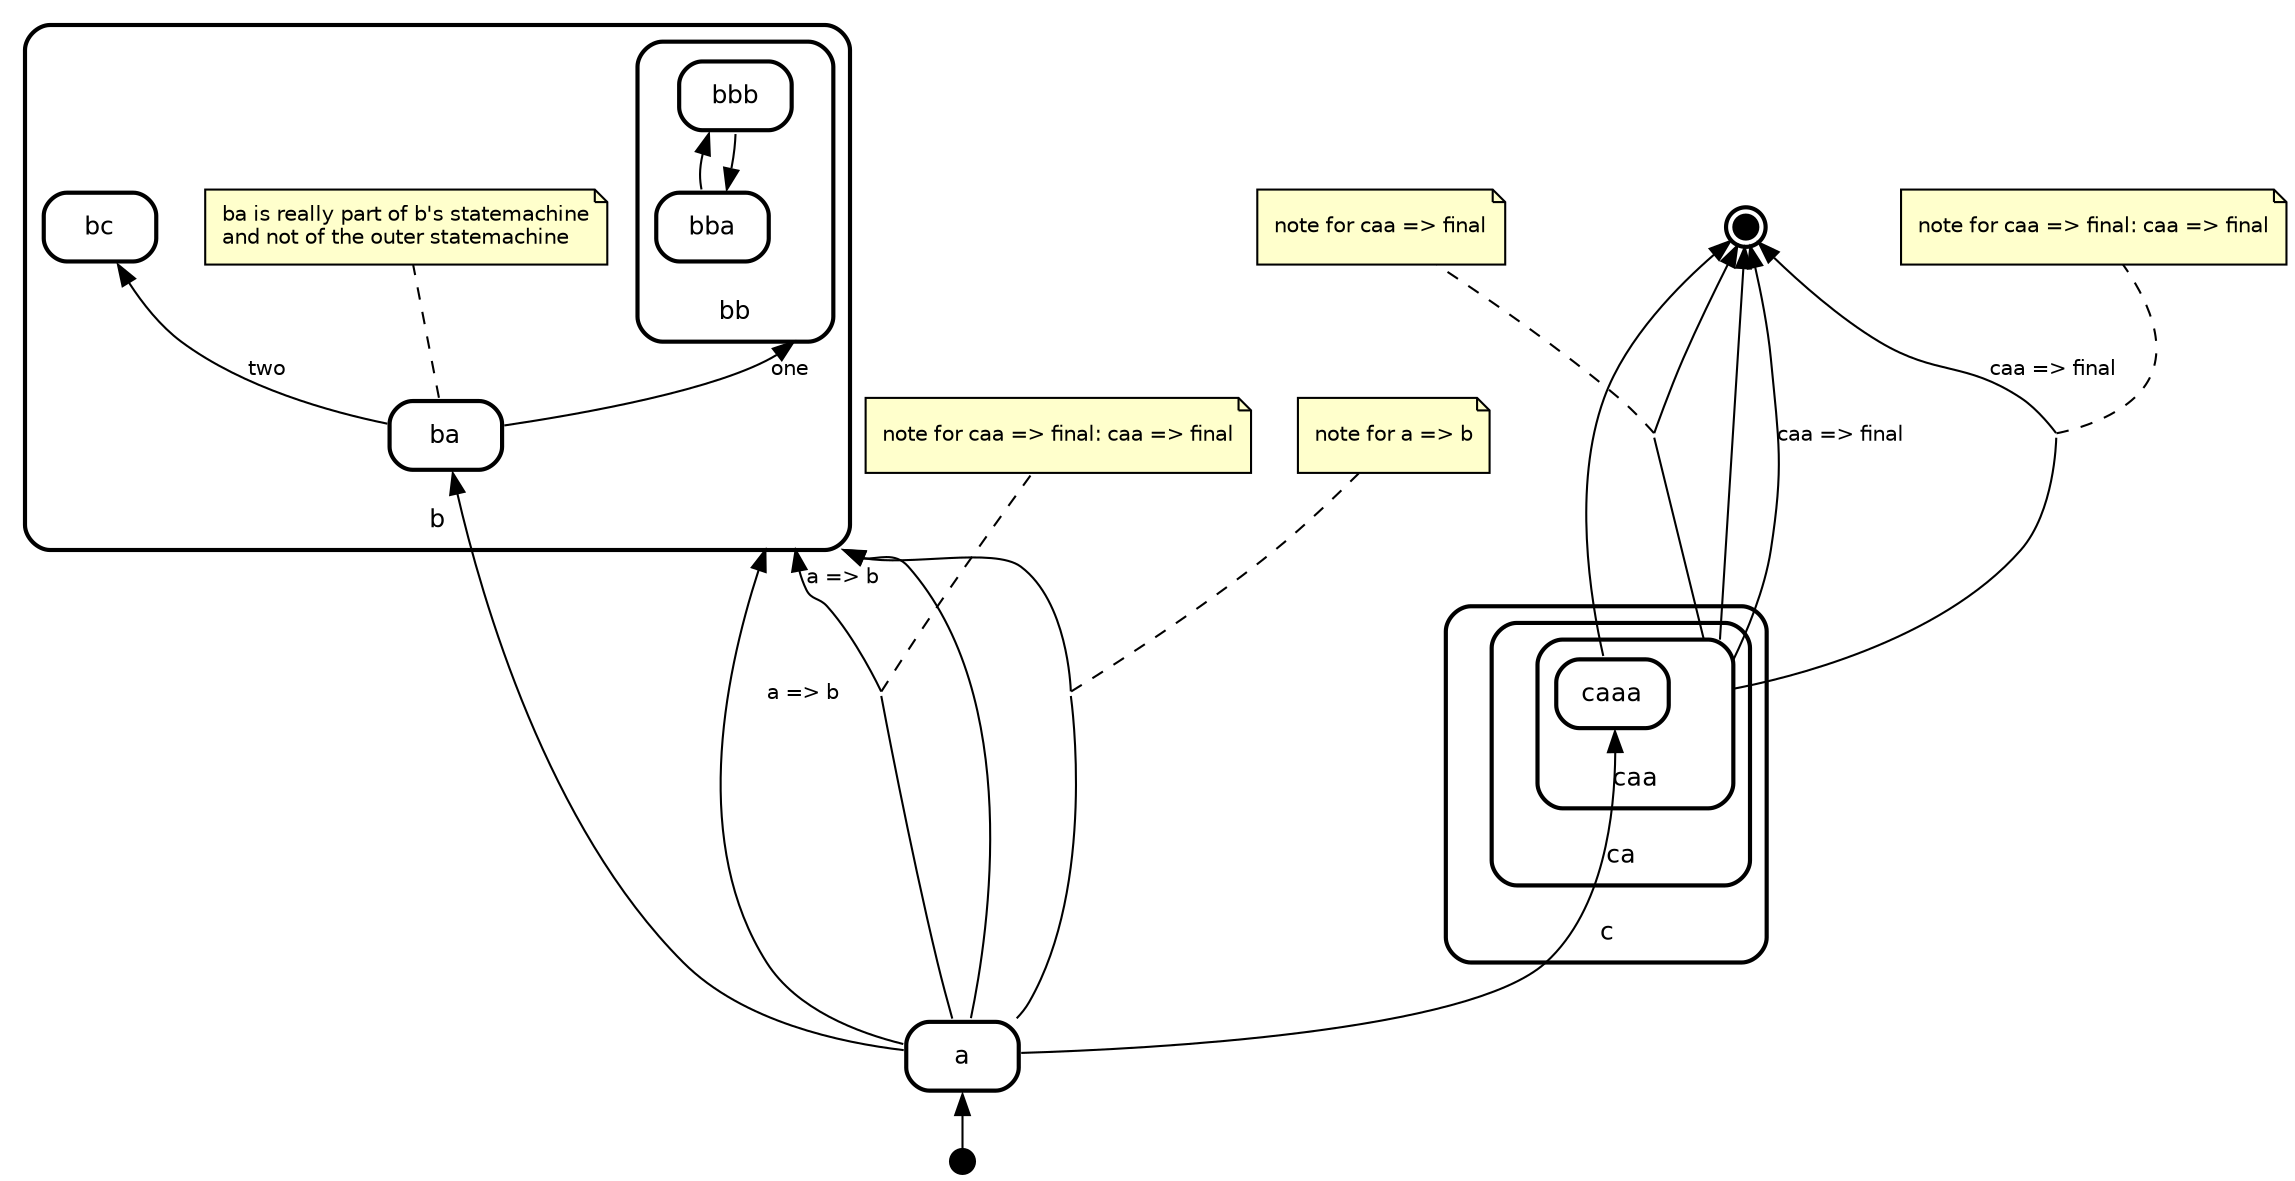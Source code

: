 digraph "state transitions" {
  fontname="Helvetica" fontsize=12 penwidth=2.0 splines=true ordering=out compound=true overlap=scale nodesep=0.3 ranksep=0.1 rankdir=BT
  node [shape=plaintext style=filled fillcolor="#FFFFFF01" fontname=Helvetica fontsize=12 penwidth=2.0]
  edge [fontname=Helvetica fontsize=10]

  "a" [margin=0 class="state regular" color="black" label= <
    <table align="center" cellborder="0" border="2" style="rounded" width="48">
      <tr><td width="48" cellpadding="7">a</td></tr>
    </table>
  >]
  subgraph "cluster_b" {
    class="state regular" color="black" label= <
    <table cellborder="0" border="0">
      <tr><td>b</td></tr>
    </table>
    > style=rounded penwidth=2.0
    "b" [shape=point style=invis margin=0 width=0 height=0 fixedsize=true]
      "ba" [margin=0 class="state regular" color="black" label= <
        <table align="center" cellborder="0" border="2" style="rounded" width="48">
          <tr><td width="48" cellpadding="7">ba</td></tr>
        </table>
      >]
      "note_ba" [color=black fontcolor=black label="ba is really part of b's statemachine\land not of the outer statemachine\l" shape=note fontsize=10 fillcolor="#ffffcc" penwidth=1.0]
      "ba" -> "note_ba" [style=dashed arrowtail=none arrowhead=none]
      subgraph "cluster_bb" {
        class="state regular" color="black" label= <
        <table cellborder="0" border="0">
          <tr><td>bb</td></tr>
        </table>
        > style=rounded penwidth=2.0
        "bb" [shape=point style=invis margin=0 width=0 height=0 fixedsize=true]
          "bba" [margin=0 class="state regular" color="black" label= <
            <table align="center" cellborder="0" border="2" style="rounded" width="48">
              <tr><td width="48" cellpadding="7">bba</td></tr>
            </table>
          >]
          "bbb" [margin=0 class="state regular" color="black" label= <
            <table align="center" cellborder="0" border="2" style="rounded" width="48">
              <tr><td width="48" cellpadding="7">bbb</td></tr>
            </table>
          >]

      }
      "bc" [margin=0 class="state regular" color="black" label= <
        <table align="center" cellborder="0" border="2" style="rounded" width="48">
          <tr><td width="48" cellpadding="7">bc</td></tr>
        </table>
      >]

  }
  subgraph "cluster_c" {
    class="state regular" color="black" label= <
    <table cellborder="0" border="0">
      <tr><td>c</td></tr>
    </table>
    > style=rounded penwidth=2.0
    "c" [shape=point style=invis margin=0 width=0 height=0 fixedsize=true]
      subgraph "cluster_ca" {
        class="state regular" color="black" label= <
        <table cellborder="0" border="0">
          <tr><td>ca</td></tr>
        </table>
        > style=rounded penwidth=2.0
        "ca" [shape=point style=invis margin=0 width=0 height=0 fixedsize=true]
          subgraph "cluster_caa" {
            class="state regular" color="black" label= <
            <table cellborder="0" border="0">
              <tr><td>caa</td></tr>
            </table>
            > style=rounded penwidth=2.0
            "caa" [shape=point style=invis margin=0 width=0 height=0 fixedsize=true]
              "caaa" [margin=0 class="state regular" color="black" label= <
                <table align="center" cellborder="0" border="2" style="rounded" width="48">
                  <tr><td width="48" cellpadding="7">caaa</td></tr>
                </table>
              >]

          }

      }

  }
  "final" [shape=circle style=filled class="state final" color="black" fillcolor="black" fixedsize=true height=0.15 peripheries=2 label=""]
  "initial" [shape=circle style=filled class="state initial" color="black" fillcolor="black" fixedsize=true height=0.15 label=""]

  "a" -> "caaa" [label="    \l" color="black" fontcolor="black" class="transition"]
  "initial" -> "a" [label="    \l" color="black" fontcolor="black" class="transition"]
  "a" -> "ba" [label="    \l" color="black" fontcolor="black" class="transition"]
  "a" -> "b" [label="    \l" lhead="cluster_b" color="black" fontcolor="black" class="transition"]
  "i_note_tr_a_b_15" [shape=point style=invis margin=0 width=0 height=0 fixedsize=true]
  "a" -> "i_note_tr_a_b_15" [arrowhead=none color="black"]
  "i_note_tr_a_b_15" -> "b" [label="    \l" lhead="cluster_b" color="black" fontcolor="black"]
  "i_note_tr_a_b_15" -> "note_tr_a_b_15" [style=dashed arrowtail=none arrowhead=none weight=0]
  "note_tr_a_b_15" [label="note for a => b\l" shape=note fontsize=10 color=black fontcolor=black fillcolor="#ffffcc" penwidth=1.0]
  "a" -> "b" [label="a => b   \l" lhead="cluster_b" color="black" fontcolor="black" class="transition"]
  "i_note_tr_a_b_17" [shape=point style=invis margin=0 width=0 height=0 fixedsize=true]
  "a" -> "i_note_tr_a_b_17" [arrowhead=none color="black"]
  "i_note_tr_a_b_17" -> "b" [label="a => b   \l" lhead="cluster_b" color="black" fontcolor="black"]
  "i_note_tr_a_b_17" -> "note_tr_a_b_17" [style=dashed arrowtail=none arrowhead=none weight=0]
  "note_tr_a_b_17" [label="note for caa => final: caa => final\l" shape=note fontsize=10 color=black fontcolor=black fillcolor="#ffffcc" penwidth=1.0]
  "caa" -> "final" [label="    \l" ltail="cluster_caa" color="black" fontcolor="black" class="transition"]
  "i_note_tr_caa_final_19" [shape=point style=invis margin=0 width=0 height=0 fixedsize=true]
  "caa" -> "i_note_tr_caa_final_19" [arrowhead=none ltail="cluster_caa" color="black"]
  "i_note_tr_caa_final_19" -> "final" [label="    \l" color="black" fontcolor="black"]
  "i_note_tr_caa_final_19" -> "note_tr_caa_final_19" [style=dashed arrowtail=none arrowhead=none weight=0]
  "note_tr_caa_final_19" [label="note for caa => final\l" shape=note fontsize=10 color=black fontcolor=black fillcolor="#ffffcc" penwidth=1.0]
  "caa" -> "final" [label="caa => final   \l" ltail="cluster_caa" color="black" fontcolor="black" class="transition"]
  "i_note_tr_caa_final_21" [shape=point style=invis margin=0 width=0 height=0 fixedsize=true]
  "caa" -> "i_note_tr_caa_final_21" [arrowhead=none ltail="cluster_caa" color="black"]
  "i_note_tr_caa_final_21" -> "final" [label="caa => final   \l" color="black" fontcolor="black"]
  "i_note_tr_caa_final_21" -> "note_tr_caa_final_21" [style=dashed arrowtail=none arrowhead=none weight=0]
  "note_tr_caa_final_21" [label="note for caa => final: caa => final\l" shape=note fontsize=10 color=black fontcolor=black fillcolor="#ffffcc" penwidth=1.0]
  "ba" -> "bb" [label="one   \l" lhead="cluster_bb" color="black" fontcolor="black" class="transition"]
  "ba" -> "bc" [label="two   \l" color="black" fontcolor="black" class="transition"]
  "bba" -> "bbb" [label="    \l" color="black" fontcolor="black" class="transition"]
  "bbb" -> "bba" [label="    \l" color="black" fontcolor="black" class="transition"]
  "caaa" -> "final" [label="    \l" color="black" fontcolor="black" class="transition"]
}
